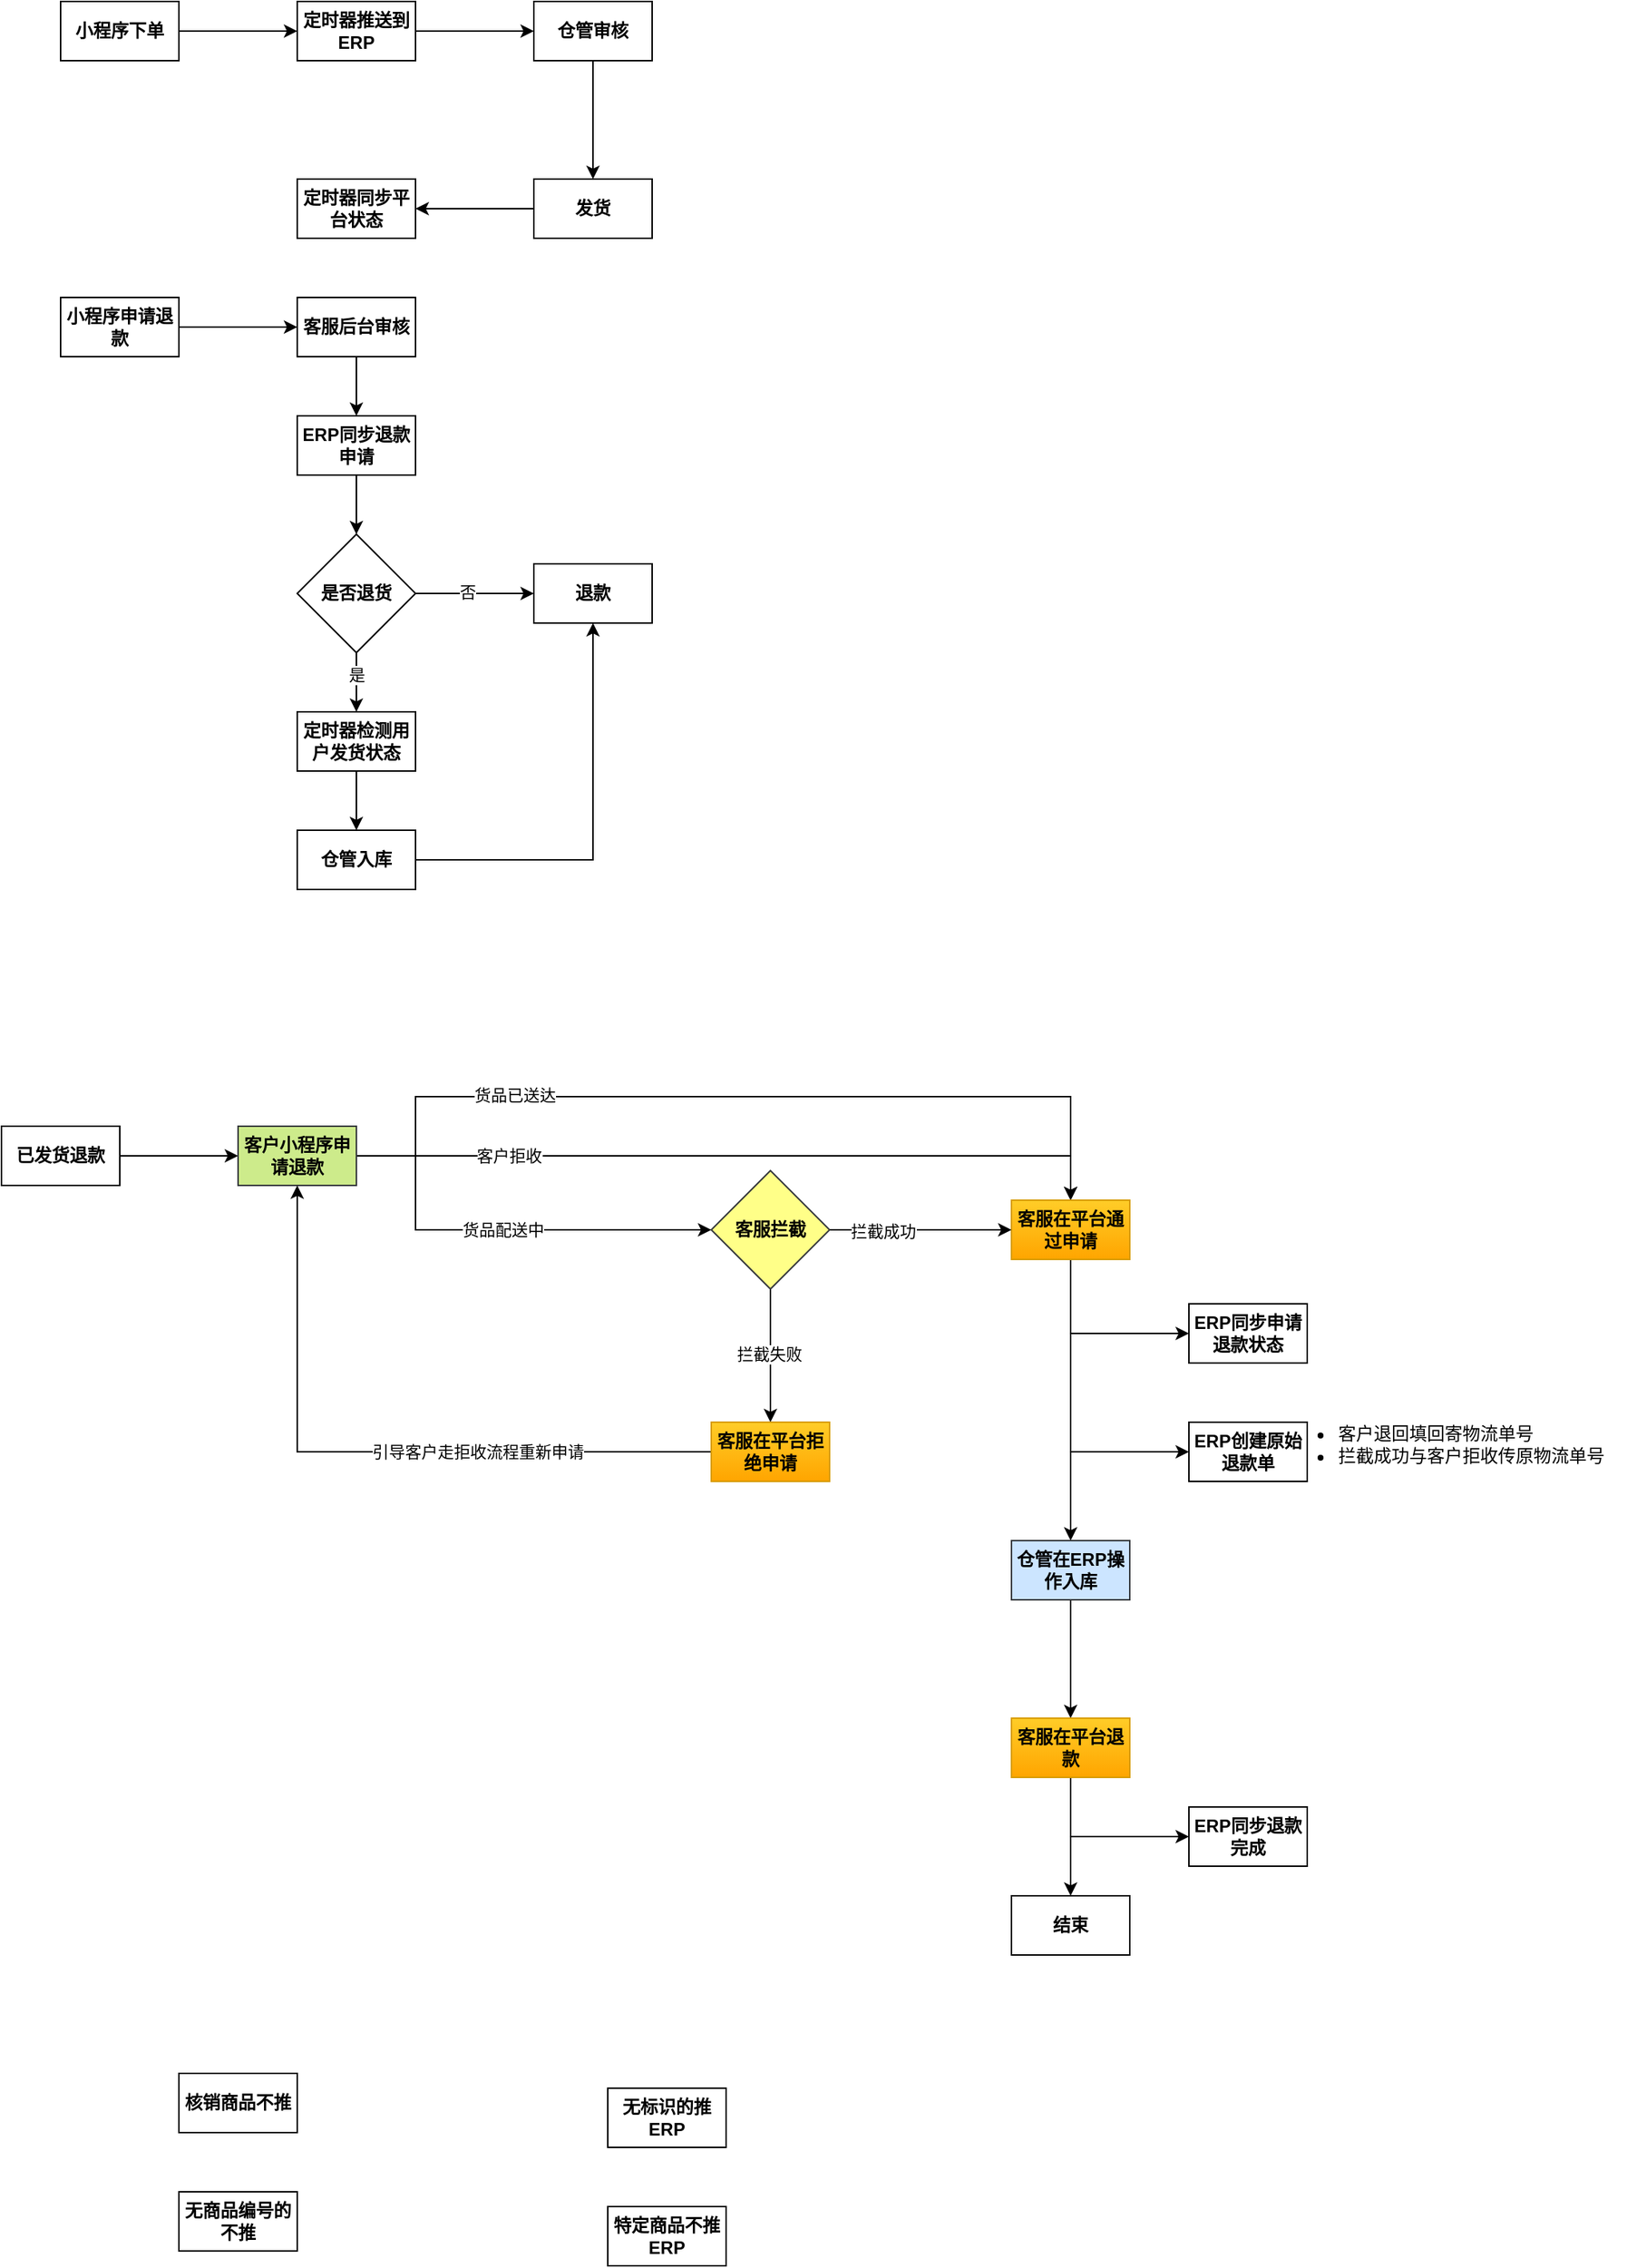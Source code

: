 <mxfile version="24.2.1" type="github">
  <diagram name="Page-1" id="pm2L1Bidg9IsTdtVsFzw">
    <mxGraphModel dx="1713" dy="757" grid="1" gridSize="10" guides="1" tooltips="1" connect="1" arrows="1" fold="1" page="0" pageScale="1" pageWidth="827" pageHeight="1169" math="0" shadow="0">
      <root>
        <mxCell id="0" />
        <mxCell id="1" parent="0" />
        <mxCell id="IT227uI_q5D9Mf_ypxAm-4" style="edgeStyle=orthogonalEdgeStyle;rounded=0;orthogonalLoop=1;jettySize=auto;html=1;exitX=1;exitY=0.5;exitDx=0;exitDy=0;" edge="1" parent="1" source="IT227uI_q5D9Mf_ypxAm-2" target="IT227uI_q5D9Mf_ypxAm-3">
          <mxGeometry relative="1" as="geometry" />
        </mxCell>
        <mxCell id="IT227uI_q5D9Mf_ypxAm-2" value="&lt;b&gt;小程序下单&lt;/b&gt;" style="rounded=0;whiteSpace=wrap;html=1;" vertex="1" parent="1">
          <mxGeometry x="-120" y="240" width="80" height="40" as="geometry" />
        </mxCell>
        <mxCell id="IT227uI_q5D9Mf_ypxAm-6" style="edgeStyle=orthogonalEdgeStyle;rounded=0;orthogonalLoop=1;jettySize=auto;html=1;exitX=1;exitY=0.5;exitDx=0;exitDy=0;" edge="1" parent="1" source="IT227uI_q5D9Mf_ypxAm-3" target="IT227uI_q5D9Mf_ypxAm-5">
          <mxGeometry relative="1" as="geometry" />
        </mxCell>
        <mxCell id="IT227uI_q5D9Mf_ypxAm-3" value="&lt;b&gt;定时器推送到ERP&lt;/b&gt;" style="rounded=0;whiteSpace=wrap;html=1;" vertex="1" parent="1">
          <mxGeometry x="40" y="240" width="80" height="40" as="geometry" />
        </mxCell>
        <mxCell id="IT227uI_q5D9Mf_ypxAm-8" style="edgeStyle=orthogonalEdgeStyle;rounded=0;orthogonalLoop=1;jettySize=auto;html=1;exitX=0.5;exitY=1;exitDx=0;exitDy=0;" edge="1" parent="1" source="IT227uI_q5D9Mf_ypxAm-5" target="IT227uI_q5D9Mf_ypxAm-7">
          <mxGeometry relative="1" as="geometry" />
        </mxCell>
        <mxCell id="IT227uI_q5D9Mf_ypxAm-5" value="&lt;b&gt;仓管审核&lt;/b&gt;" style="rounded=0;whiteSpace=wrap;html=1;" vertex="1" parent="1">
          <mxGeometry x="200" y="240" width="80" height="40" as="geometry" />
        </mxCell>
        <mxCell id="IT227uI_q5D9Mf_ypxAm-10" style="edgeStyle=orthogonalEdgeStyle;rounded=0;orthogonalLoop=1;jettySize=auto;html=1;exitX=0;exitY=0.5;exitDx=0;exitDy=0;entryX=1;entryY=0.5;entryDx=0;entryDy=0;" edge="1" parent="1" source="IT227uI_q5D9Mf_ypxAm-7" target="IT227uI_q5D9Mf_ypxAm-9">
          <mxGeometry relative="1" as="geometry" />
        </mxCell>
        <mxCell id="IT227uI_q5D9Mf_ypxAm-7" value="&lt;b&gt;发货&lt;/b&gt;" style="rounded=0;whiteSpace=wrap;html=1;" vertex="1" parent="1">
          <mxGeometry x="200" y="360" width="80" height="40" as="geometry" />
        </mxCell>
        <mxCell id="IT227uI_q5D9Mf_ypxAm-9" value="&lt;b&gt;定时器同步平台状态&lt;/b&gt;" style="rounded=0;whiteSpace=wrap;html=1;" vertex="1" parent="1">
          <mxGeometry x="40" y="360" width="80" height="40" as="geometry" />
        </mxCell>
        <mxCell id="IT227uI_q5D9Mf_ypxAm-13" style="edgeStyle=orthogonalEdgeStyle;rounded=0;orthogonalLoop=1;jettySize=auto;html=1;exitX=1;exitY=0.5;exitDx=0;exitDy=0;entryX=0;entryY=0.5;entryDx=0;entryDy=0;" edge="1" parent="1" source="IT227uI_q5D9Mf_ypxAm-11" target="IT227uI_q5D9Mf_ypxAm-12">
          <mxGeometry relative="1" as="geometry" />
        </mxCell>
        <mxCell id="IT227uI_q5D9Mf_ypxAm-11" value="&lt;b&gt;小程序申请退款&lt;/b&gt;" style="rounded=0;whiteSpace=wrap;html=1;" vertex="1" parent="1">
          <mxGeometry x="-120" y="440" width="80" height="40" as="geometry" />
        </mxCell>
        <mxCell id="IT227uI_q5D9Mf_ypxAm-15" style="edgeStyle=orthogonalEdgeStyle;rounded=0;orthogonalLoop=1;jettySize=auto;html=1;exitX=0.5;exitY=1;exitDx=0;exitDy=0;" edge="1" parent="1" source="IT227uI_q5D9Mf_ypxAm-12">
          <mxGeometry relative="1" as="geometry">
            <mxPoint x="80" y="520" as="targetPoint" />
          </mxGeometry>
        </mxCell>
        <mxCell id="IT227uI_q5D9Mf_ypxAm-12" value="&lt;b&gt;客服后台审核&lt;/b&gt;" style="rounded=0;whiteSpace=wrap;html=1;" vertex="1" parent="1">
          <mxGeometry x="40" y="440" width="80" height="40" as="geometry" />
        </mxCell>
        <mxCell id="IT227uI_q5D9Mf_ypxAm-18" style="edgeStyle=orthogonalEdgeStyle;rounded=0;orthogonalLoop=1;jettySize=auto;html=1;exitX=0.5;exitY=1;exitDx=0;exitDy=0;" edge="1" parent="1" source="IT227uI_q5D9Mf_ypxAm-16" target="IT227uI_q5D9Mf_ypxAm-17">
          <mxGeometry relative="1" as="geometry" />
        </mxCell>
        <mxCell id="IT227uI_q5D9Mf_ypxAm-16" value="&lt;b&gt;ERP同步退款申请&lt;/b&gt;" style="rounded=0;whiteSpace=wrap;html=1;" vertex="1" parent="1">
          <mxGeometry x="40" y="520" width="80" height="40" as="geometry" />
        </mxCell>
        <mxCell id="IT227uI_q5D9Mf_ypxAm-20" style="edgeStyle=orthogonalEdgeStyle;rounded=0;orthogonalLoop=1;jettySize=auto;html=1;exitX=1;exitY=0.5;exitDx=0;exitDy=0;" edge="1" parent="1" source="IT227uI_q5D9Mf_ypxAm-17" target="IT227uI_q5D9Mf_ypxAm-19">
          <mxGeometry relative="1" as="geometry" />
        </mxCell>
        <mxCell id="IT227uI_q5D9Mf_ypxAm-21" value="否" style="edgeLabel;html=1;align=center;verticalAlign=middle;resizable=0;points=[];" vertex="1" connectable="0" parent="IT227uI_q5D9Mf_ypxAm-20">
          <mxGeometry x="-0.131" y="1" relative="1" as="geometry">
            <mxPoint as="offset" />
          </mxGeometry>
        </mxCell>
        <mxCell id="IT227uI_q5D9Mf_ypxAm-23" style="edgeStyle=orthogonalEdgeStyle;rounded=0;orthogonalLoop=1;jettySize=auto;html=1;exitX=0.5;exitY=1;exitDx=0;exitDy=0;" edge="1" parent="1" source="IT227uI_q5D9Mf_ypxAm-17" target="IT227uI_q5D9Mf_ypxAm-22">
          <mxGeometry relative="1" as="geometry" />
        </mxCell>
        <mxCell id="IT227uI_q5D9Mf_ypxAm-24" value="是" style="edgeLabel;html=1;align=center;verticalAlign=middle;resizable=0;points=[];" vertex="1" connectable="0" parent="IT227uI_q5D9Mf_ypxAm-23">
          <mxGeometry x="-0.279" relative="1" as="geometry">
            <mxPoint as="offset" />
          </mxGeometry>
        </mxCell>
        <mxCell id="IT227uI_q5D9Mf_ypxAm-17" value="&lt;b&gt;是否退货&lt;/b&gt;" style="rhombus;whiteSpace=wrap;html=1;" vertex="1" parent="1">
          <mxGeometry x="40" y="600" width="80" height="80" as="geometry" />
        </mxCell>
        <mxCell id="IT227uI_q5D9Mf_ypxAm-19" value="&lt;b&gt;退款&lt;/b&gt;" style="rounded=0;whiteSpace=wrap;html=1;" vertex="1" parent="1">
          <mxGeometry x="200" y="620" width="80" height="40" as="geometry" />
        </mxCell>
        <mxCell id="IT227uI_q5D9Mf_ypxAm-26" style="edgeStyle=orthogonalEdgeStyle;rounded=0;orthogonalLoop=1;jettySize=auto;html=1;exitX=0.5;exitY=1;exitDx=0;exitDy=0;" edge="1" parent="1" source="IT227uI_q5D9Mf_ypxAm-22" target="IT227uI_q5D9Mf_ypxAm-25">
          <mxGeometry relative="1" as="geometry" />
        </mxCell>
        <mxCell id="IT227uI_q5D9Mf_ypxAm-22" value="&lt;b&gt;定时器检测用户发货状态&lt;/b&gt;" style="rounded=0;whiteSpace=wrap;html=1;" vertex="1" parent="1">
          <mxGeometry x="40" y="720" width="80" height="40" as="geometry" />
        </mxCell>
        <mxCell id="IT227uI_q5D9Mf_ypxAm-27" style="edgeStyle=orthogonalEdgeStyle;rounded=0;orthogonalLoop=1;jettySize=auto;html=1;exitX=1;exitY=0.5;exitDx=0;exitDy=0;entryX=0.5;entryY=1;entryDx=0;entryDy=0;" edge="1" parent="1" source="IT227uI_q5D9Mf_ypxAm-25" target="IT227uI_q5D9Mf_ypxAm-19">
          <mxGeometry relative="1" as="geometry" />
        </mxCell>
        <mxCell id="IT227uI_q5D9Mf_ypxAm-25" value="&lt;b&gt;仓管入库&lt;/b&gt;" style="rounded=0;whiteSpace=wrap;html=1;" vertex="1" parent="1">
          <mxGeometry x="40" y="800" width="80" height="40" as="geometry" />
        </mxCell>
        <mxCell id="IT227uI_q5D9Mf_ypxAm-30" style="edgeStyle=orthogonalEdgeStyle;rounded=0;orthogonalLoop=1;jettySize=auto;html=1;exitX=1;exitY=0.5;exitDx=0;exitDy=0;" edge="1" parent="1" source="IT227uI_q5D9Mf_ypxAm-28" target="IT227uI_q5D9Mf_ypxAm-29">
          <mxGeometry relative="1" as="geometry" />
        </mxCell>
        <mxCell id="IT227uI_q5D9Mf_ypxAm-28" value="&lt;b&gt;已发货退款&lt;/b&gt;" style="rounded=0;whiteSpace=wrap;html=1;" vertex="1" parent="1">
          <mxGeometry x="-160" y="1000" width="80" height="40" as="geometry" />
        </mxCell>
        <mxCell id="IT227uI_q5D9Mf_ypxAm-32" style="edgeStyle=orthogonalEdgeStyle;rounded=0;orthogonalLoop=1;jettySize=auto;html=1;exitX=1;exitY=0.5;exitDx=0;exitDy=0;entryX=0.5;entryY=0;entryDx=0;entryDy=0;" edge="1" parent="1" source="IT227uI_q5D9Mf_ypxAm-29" target="IT227uI_q5D9Mf_ypxAm-39">
          <mxGeometry relative="1" as="geometry">
            <mxPoint x="160" y="980" as="targetPoint" />
            <Array as="points">
              <mxPoint x="120" y="1020" />
              <mxPoint x="120" y="980" />
              <mxPoint x="563" y="980" />
            </Array>
          </mxGeometry>
        </mxCell>
        <mxCell id="IT227uI_q5D9Mf_ypxAm-61" value="货品已送达" style="edgeLabel;html=1;align=center;verticalAlign=middle;resizable=0;points=[];" vertex="1" connectable="0" parent="IT227uI_q5D9Mf_ypxAm-32">
          <mxGeometry x="-0.12" y="3" relative="1" as="geometry">
            <mxPoint x="-114" y="2" as="offset" />
          </mxGeometry>
        </mxCell>
        <mxCell id="IT227uI_q5D9Mf_ypxAm-36" style="edgeStyle=orthogonalEdgeStyle;rounded=0;orthogonalLoop=1;jettySize=auto;html=1;exitX=1;exitY=0.5;exitDx=0;exitDy=0;entryX=0;entryY=0.5;entryDx=0;entryDy=0;" edge="1" parent="1" source="IT227uI_q5D9Mf_ypxAm-29" target="IT227uI_q5D9Mf_ypxAm-41">
          <mxGeometry relative="1" as="geometry">
            <mxPoint x="160" y="1050" as="targetPoint" />
            <Array as="points">
              <mxPoint x="120" y="1020" />
              <mxPoint x="120" y="1070" />
            </Array>
          </mxGeometry>
        </mxCell>
        <mxCell id="IT227uI_q5D9Mf_ypxAm-62" value="货品配送中" style="edgeLabel;html=1;align=center;verticalAlign=middle;resizable=0;points=[];" vertex="1" connectable="0" parent="IT227uI_q5D9Mf_ypxAm-36">
          <mxGeometry x="0.043" y="4" relative="1" as="geometry">
            <mxPoint x="-2" y="4" as="offset" />
          </mxGeometry>
        </mxCell>
        <mxCell id="IT227uI_q5D9Mf_ypxAm-68" style="edgeStyle=orthogonalEdgeStyle;rounded=0;orthogonalLoop=1;jettySize=auto;html=1;exitX=1;exitY=0.5;exitDx=0;exitDy=0;entryX=0.5;entryY=0;entryDx=0;entryDy=0;" edge="1" parent="1" source="IT227uI_q5D9Mf_ypxAm-29" target="IT227uI_q5D9Mf_ypxAm-39">
          <mxGeometry relative="1" as="geometry" />
        </mxCell>
        <mxCell id="IT227uI_q5D9Mf_ypxAm-69" value="客户拒收" style="edgeLabel;html=1;align=center;verticalAlign=middle;resizable=0;points=[];" vertex="1" connectable="0" parent="IT227uI_q5D9Mf_ypxAm-68">
          <mxGeometry x="-0.631" y="2" relative="1" as="geometry">
            <mxPoint x="8" y="2" as="offset" />
          </mxGeometry>
        </mxCell>
        <mxCell id="IT227uI_q5D9Mf_ypxAm-29" value="&lt;b&gt;客户小程序申请退款&lt;/b&gt;" style="rounded=0;whiteSpace=wrap;html=1;fillColor=#cdeb8b;strokeColor=#36393d;" vertex="1" parent="1">
          <mxGeometry y="1000" width="80" height="40" as="geometry" />
        </mxCell>
        <mxCell id="IT227uI_q5D9Mf_ypxAm-51" style="edgeStyle=orthogonalEdgeStyle;rounded=0;orthogonalLoop=1;jettySize=auto;html=1;exitX=0.5;exitY=1;exitDx=0;exitDy=0;" edge="1" parent="1" source="IT227uI_q5D9Mf_ypxAm-39" target="IT227uI_q5D9Mf_ypxAm-50">
          <mxGeometry relative="1" as="geometry" />
        </mxCell>
        <mxCell id="IT227uI_q5D9Mf_ypxAm-52" style="edgeStyle=orthogonalEdgeStyle;rounded=0;orthogonalLoop=1;jettySize=auto;html=1;exitX=0.5;exitY=1;exitDx=0;exitDy=0;entryX=0;entryY=0.5;entryDx=0;entryDy=0;" edge="1" parent="1" source="IT227uI_q5D9Mf_ypxAm-39" target="IT227uI_q5D9Mf_ypxAm-49">
          <mxGeometry relative="1" as="geometry" />
        </mxCell>
        <mxCell id="IT227uI_q5D9Mf_ypxAm-54" style="edgeStyle=orthogonalEdgeStyle;rounded=0;orthogonalLoop=1;jettySize=auto;html=1;exitX=0.5;exitY=1;exitDx=0;exitDy=0;entryX=0;entryY=0.5;entryDx=0;entryDy=0;" edge="1" parent="1" source="IT227uI_q5D9Mf_ypxAm-39" target="IT227uI_q5D9Mf_ypxAm-53">
          <mxGeometry relative="1" as="geometry" />
        </mxCell>
        <mxCell id="IT227uI_q5D9Mf_ypxAm-39" value="&lt;b&gt;客服在平台&lt;/b&gt;&lt;b&gt;通过申请&lt;/b&gt;" style="rounded=0;whiteSpace=wrap;html=1;fillColor=#ffcd28;gradientColor=#ffa500;strokeColor=#d79b00;" vertex="1" parent="1">
          <mxGeometry x="523" y="1050" width="80" height="40" as="geometry" />
        </mxCell>
        <mxCell id="IT227uI_q5D9Mf_ypxAm-44" style="edgeStyle=orthogonalEdgeStyle;rounded=0;orthogonalLoop=1;jettySize=auto;html=1;exitX=1;exitY=0.5;exitDx=0;exitDy=0;entryX=0;entryY=0.5;entryDx=0;entryDy=0;" edge="1" parent="1" source="IT227uI_q5D9Mf_ypxAm-41" target="IT227uI_q5D9Mf_ypxAm-39">
          <mxGeometry relative="1" as="geometry">
            <mxPoint x="460" y="1060" as="targetPoint" />
          </mxGeometry>
        </mxCell>
        <mxCell id="IT227uI_q5D9Mf_ypxAm-63" value="拦截成功" style="edgeLabel;html=1;align=center;verticalAlign=middle;resizable=0;points=[];" vertex="1" connectable="0" parent="IT227uI_q5D9Mf_ypxAm-44">
          <mxGeometry x="-0.426" y="-1" relative="1" as="geometry">
            <mxPoint as="offset" />
          </mxGeometry>
        </mxCell>
        <mxCell id="IT227uI_q5D9Mf_ypxAm-48" style="edgeStyle=orthogonalEdgeStyle;rounded=0;orthogonalLoop=1;jettySize=auto;html=1;exitX=0.5;exitY=1;exitDx=0;exitDy=0;entryX=0.5;entryY=0;entryDx=0;entryDy=0;" edge="1" parent="1" source="IT227uI_q5D9Mf_ypxAm-41" target="IT227uI_q5D9Mf_ypxAm-65">
          <mxGeometry relative="1" as="geometry">
            <mxPoint x="360" y="1160" as="targetPoint" />
          </mxGeometry>
        </mxCell>
        <mxCell id="IT227uI_q5D9Mf_ypxAm-64" value="拦截失败" style="edgeLabel;html=1;align=center;verticalAlign=middle;resizable=0;points=[];" vertex="1" connectable="0" parent="IT227uI_q5D9Mf_ypxAm-48">
          <mxGeometry x="-0.019" y="-1" relative="1" as="geometry">
            <mxPoint as="offset" />
          </mxGeometry>
        </mxCell>
        <mxCell id="IT227uI_q5D9Mf_ypxAm-41" value="&lt;b&gt;客服拦截&lt;/b&gt;" style="rhombus;whiteSpace=wrap;html=1;fillColor=#ffff88;strokeColor=#36393d;" vertex="1" parent="1">
          <mxGeometry x="320" y="1030" width="80" height="80" as="geometry" />
        </mxCell>
        <mxCell id="IT227uI_q5D9Mf_ypxAm-49" value="&lt;b&gt;ERP同步申请退款状态&lt;/b&gt;" style="rounded=0;whiteSpace=wrap;html=1;" vertex="1" parent="1">
          <mxGeometry x="643" y="1120" width="80" height="40" as="geometry" />
        </mxCell>
        <mxCell id="IT227uI_q5D9Mf_ypxAm-56" style="edgeStyle=orthogonalEdgeStyle;rounded=0;orthogonalLoop=1;jettySize=auto;html=1;exitX=0.5;exitY=1;exitDx=0;exitDy=0;" edge="1" parent="1" source="IT227uI_q5D9Mf_ypxAm-50" target="IT227uI_q5D9Mf_ypxAm-55">
          <mxGeometry relative="1" as="geometry" />
        </mxCell>
        <mxCell id="IT227uI_q5D9Mf_ypxAm-50" value="&lt;b&gt;仓管在ERP操作入库&lt;/b&gt;" style="rounded=0;whiteSpace=wrap;html=1;fillColor=#cce5ff;strokeColor=#36393d;" vertex="1" parent="1">
          <mxGeometry x="523" y="1280" width="80" height="40" as="geometry" />
        </mxCell>
        <mxCell id="IT227uI_q5D9Mf_ypxAm-53" value="&lt;b&gt;ERP创建原始退款单&lt;/b&gt;" style="rounded=0;whiteSpace=wrap;html=1;" vertex="1" parent="1">
          <mxGeometry x="643" y="1200" width="80" height="40" as="geometry" />
        </mxCell>
        <mxCell id="IT227uI_q5D9Mf_ypxAm-59" style="edgeStyle=orthogonalEdgeStyle;rounded=0;orthogonalLoop=1;jettySize=auto;html=1;exitX=0.5;exitY=1;exitDx=0;exitDy=0;" edge="1" parent="1" source="IT227uI_q5D9Mf_ypxAm-55" target="IT227uI_q5D9Mf_ypxAm-58">
          <mxGeometry relative="1" as="geometry" />
        </mxCell>
        <mxCell id="IT227uI_q5D9Mf_ypxAm-60" style="edgeStyle=orthogonalEdgeStyle;rounded=0;orthogonalLoop=1;jettySize=auto;html=1;exitX=0.5;exitY=1;exitDx=0;exitDy=0;entryX=0;entryY=0.5;entryDx=0;entryDy=0;" edge="1" parent="1" source="IT227uI_q5D9Mf_ypxAm-55" target="IT227uI_q5D9Mf_ypxAm-57">
          <mxGeometry relative="1" as="geometry" />
        </mxCell>
        <mxCell id="IT227uI_q5D9Mf_ypxAm-55" value="&lt;b&gt;客服在平台&lt;/b&gt;&lt;b&gt;退款&lt;/b&gt;" style="rounded=0;whiteSpace=wrap;html=1;fillColor=#ffcd28;gradientColor=#ffa500;strokeColor=#d79b00;" vertex="1" parent="1">
          <mxGeometry x="523" y="1400" width="80" height="40" as="geometry" />
        </mxCell>
        <mxCell id="IT227uI_q5D9Mf_ypxAm-57" value="&lt;b&gt;ERP同步退款完成&lt;/b&gt;" style="rounded=0;whiteSpace=wrap;html=1;" vertex="1" parent="1">
          <mxGeometry x="643" y="1460" width="80" height="40" as="geometry" />
        </mxCell>
        <mxCell id="IT227uI_q5D9Mf_ypxAm-58" value="&lt;b&gt;结束&lt;/b&gt;" style="rounded=0;whiteSpace=wrap;html=1;" vertex="1" parent="1">
          <mxGeometry x="523" y="1520" width="80" height="40" as="geometry" />
        </mxCell>
        <mxCell id="IT227uI_q5D9Mf_ypxAm-66" style="edgeStyle=orthogonalEdgeStyle;rounded=0;orthogonalLoop=1;jettySize=auto;html=1;exitX=0;exitY=0.5;exitDx=0;exitDy=0;entryX=0.5;entryY=1;entryDx=0;entryDy=0;" edge="1" parent="1" source="IT227uI_q5D9Mf_ypxAm-65" target="IT227uI_q5D9Mf_ypxAm-29">
          <mxGeometry relative="1" as="geometry" />
        </mxCell>
        <mxCell id="IT227uI_q5D9Mf_ypxAm-67" value="引导客户走拒收流程重新申请" style="edgeLabel;html=1;align=center;verticalAlign=middle;resizable=0;points=[];" vertex="1" connectable="0" parent="IT227uI_q5D9Mf_ypxAm-66">
          <mxGeometry x="-0.31" relative="1" as="geometry">
            <mxPoint as="offset" />
          </mxGeometry>
        </mxCell>
        <mxCell id="IT227uI_q5D9Mf_ypxAm-65" value="&lt;b&gt;客服在平台拒绝申请&lt;/b&gt;" style="rounded=0;whiteSpace=wrap;html=1;fillColor=#ffcd28;gradientColor=#ffa500;strokeColor=#d79b00;" vertex="1" parent="1">
          <mxGeometry x="320" y="1200" width="80" height="40" as="geometry" />
        </mxCell>
        <mxCell id="IT227uI_q5D9Mf_ypxAm-70" value="&lt;ul&gt;&lt;li&gt;客户退回填回寄物流单号&lt;/li&gt;&lt;li&gt;拦截成功与客户拒收传原物流单号&lt;/li&gt;&lt;/ul&gt;" style="text;strokeColor=none;fillColor=none;html=1;whiteSpace=wrap;verticalAlign=middle;overflow=hidden;" vertex="1" parent="1">
          <mxGeometry x="702" y="1175" width="243" height="80" as="geometry" />
        </mxCell>
        <mxCell id="IT227uI_q5D9Mf_ypxAm-71" value="&lt;b&gt;特定商品不推ERP&lt;/b&gt;" style="rounded=0;whiteSpace=wrap;html=1;" vertex="1" parent="1">
          <mxGeometry x="250" y="1730" width="80" height="40" as="geometry" />
        </mxCell>
        <mxCell id="IT227uI_q5D9Mf_ypxAm-72" value="&lt;b&gt;无标识的推ERP&lt;/b&gt;" style="rounded=0;whiteSpace=wrap;html=1;" vertex="1" parent="1">
          <mxGeometry x="250" y="1650" width="80" height="40" as="geometry" />
        </mxCell>
        <mxCell id="IT227uI_q5D9Mf_ypxAm-74" value="&lt;b&gt;核销商品不推&lt;/b&gt;" style="rounded=0;whiteSpace=wrap;html=1;" vertex="1" parent="1">
          <mxGeometry x="-40" y="1640" width="80" height="40" as="geometry" />
        </mxCell>
        <mxCell id="IT227uI_q5D9Mf_ypxAm-75" value="&lt;b&gt;无商品编号的不推&lt;/b&gt;" style="rounded=0;whiteSpace=wrap;html=1;" vertex="1" parent="1">
          <mxGeometry x="-40" y="1720" width="80" height="40" as="geometry" />
        </mxCell>
      </root>
    </mxGraphModel>
  </diagram>
</mxfile>
